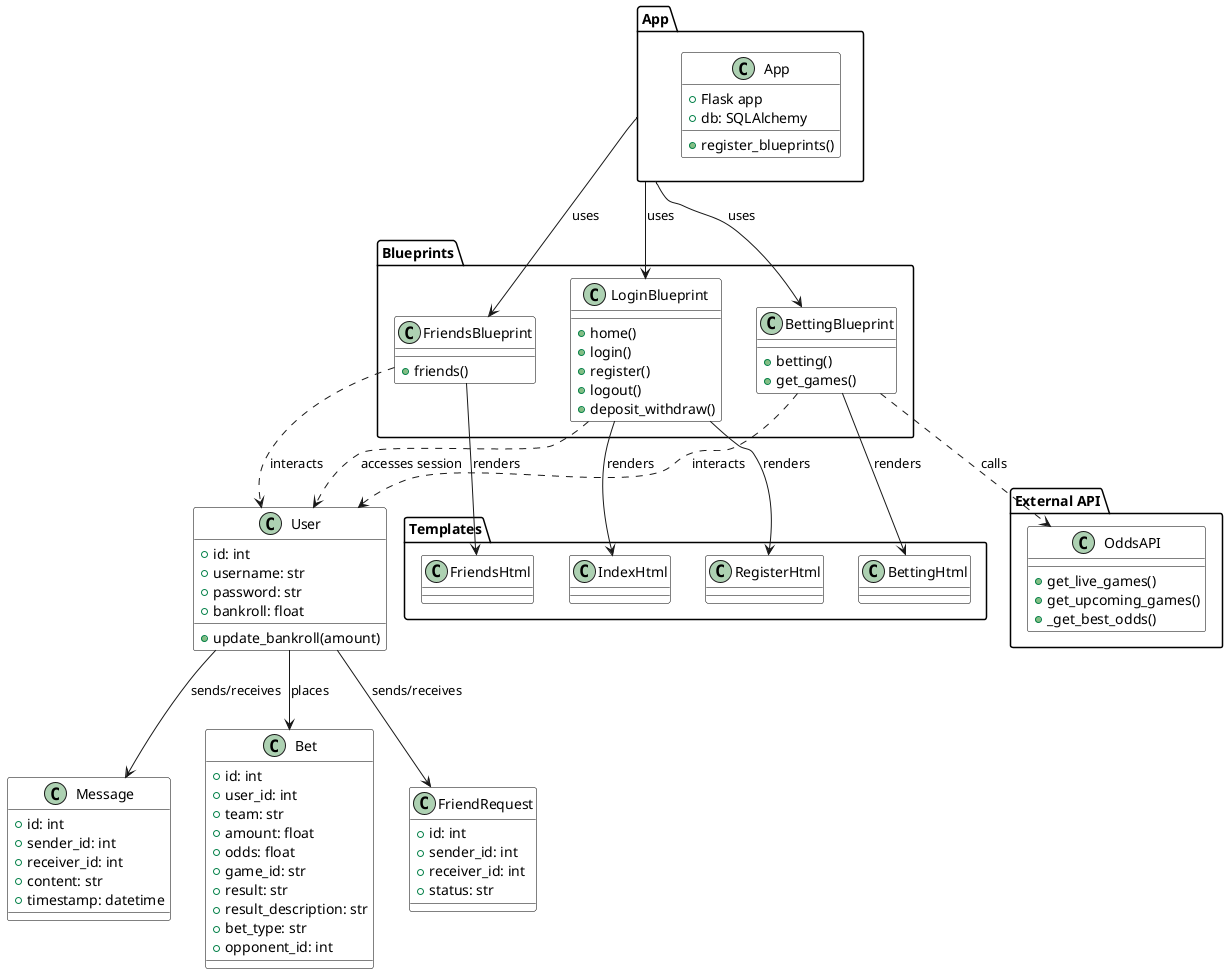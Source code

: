@startuml
skinparam backgroundColor white
skinparam classBackgroundColor white
skinparam classBorderColor black
skinparam shadowing false

package "App" {
  class App {
    +Flask app
    +db: SQLAlchemy
    +register_blueprints()
  }
}

class User {
  +id: int
  +username: str
  +password: str
  +bankroll: float
  +update_bankroll(amount)
}

class Message {
  +id: int
  +sender_id: int
  +receiver_id: int
  +content: str
  +timestamp: datetime
}

class Bet {
  +id: int
  +user_id: int
  +team: str
  +amount: float
  +odds: float
  +game_id: str
  +result: str
  +result_description: str
  +bet_type: str
  +opponent_id: int
}

class FriendRequest {
  +id: int
  +sender_id: int
  +receiver_id: int
  +status: str
}

package "Blueprints" {
  class LoginBlueprint {
    +home()
    +login()
    +register()
    +logout()
    +deposit_withdraw()
  }

  class FriendsBlueprint {
    +friends()
  }

  class BettingBlueprint {
    +betting()
    +get_games()
  }
}

package "External API" {
  class OddsAPI {
    +get_live_games()
    +get_upcoming_games()
    +_get_best_odds()
  }
}

package "Templates" {
  class IndexHtml
  class FriendsHtml
  class BettingHtml
  class RegisterHtml
}

App --> LoginBlueprint : uses
App --> FriendsBlueprint : uses
App --> BettingBlueprint : uses

LoginBlueprint --> IndexHtml : renders
LoginBlueprint --> RegisterHtml : renders
FriendsBlueprint --> FriendsHtml : renders
BettingBlueprint --> BettingHtml : renders

BettingBlueprint ..> OddsAPI : calls

User --> Message : sends/receives
User --> Bet : places
User --> FriendRequest : sends/receives

LoginBlueprint ..> User : accesses session
FriendsBlueprint ..> User : interacts
BettingBlueprint ..> User : interacts
@enduml
